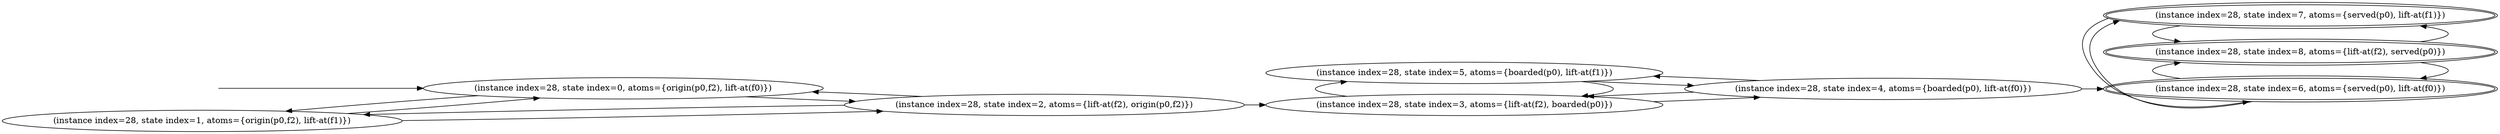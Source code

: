 digraph {
rankdir="LR"
s1[label="(instance index=28, state index=1, atoms={origin(p0,f2), lift-at(f1)})"]
s0[label="(instance index=28, state index=0, atoms={origin(p0,f2), lift-at(f0)})"]
s2[label="(instance index=28, state index=2, atoms={lift-at(f2), origin(p0,f2)})"]
s5[label="(instance index=28, state index=5, atoms={boarded(p0), lift-at(f1)})"]
s3[label="(instance index=28, state index=3, atoms={lift-at(f2), boarded(p0)})"]
s4[label="(instance index=28, state index=4, atoms={boarded(p0), lift-at(f0)})"]
s8[peripheries=2,label="(instance index=28, state index=8, atoms={lift-at(f2), served(p0)})"]
s6[peripheries=2,label="(instance index=28, state index=6, atoms={served(p0), lift-at(f0)})"]
s7[peripheries=2,label="(instance index=28, state index=7, atoms={served(p0), lift-at(f1)})"]
Dangling [ label = "", style = invis ]
{ rank = same; Dangling }
Dangling -> s0
{ rank = same; s0}
{ rank = same; s2}
{ rank = same; s5,s3}
{ rank = same; s4}
{ rank = same; s8,s6,s7}
{
s1->s2
s1->s0
s0->s2
s0->s1
}
{
s2->s1
s2->s3
s2->s0
}
{
s5->s4
s5->s3
s3->s5
s3->s4
}
{
s4->s5
s4->s6
s4->s3
}
{
s8->s7
s8->s6
s6->s7
s6->s8
s7->s6
s7->s8
}
}
